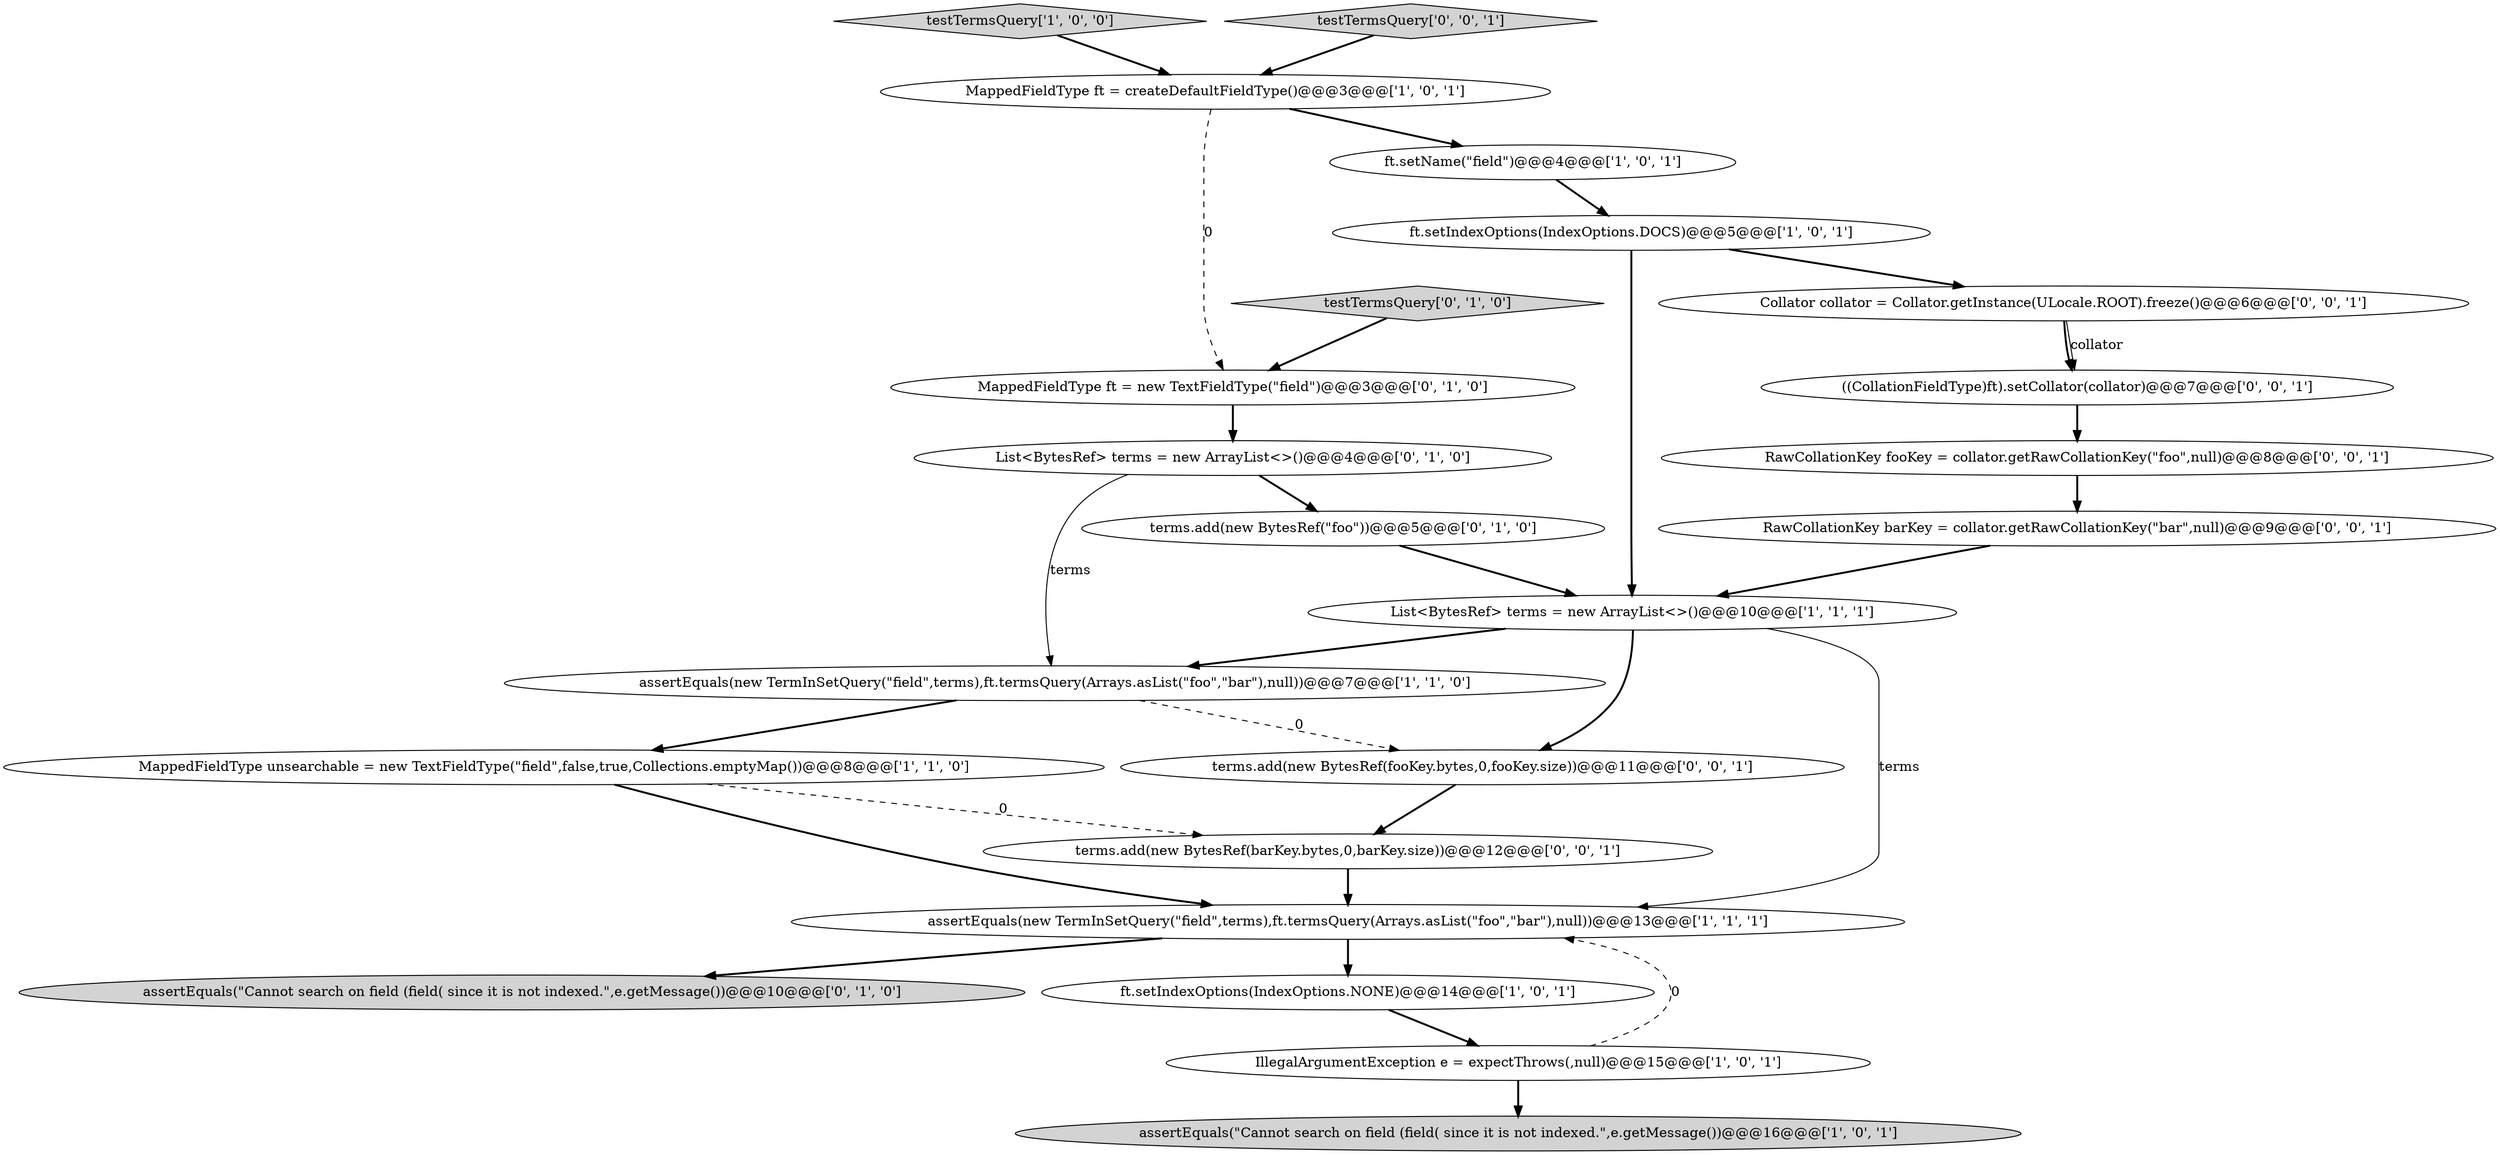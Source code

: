 digraph {
0 [style = filled, label = "assertEquals(new TermInSetQuery(\"field\",terms),ft.termsQuery(Arrays.asList(\"foo\",\"bar\"),null))@@@13@@@['1', '1', '1']", fillcolor = white, shape = ellipse image = "AAA0AAABBB1BBB"];
8 [style = filled, label = "ft.setIndexOptions(IndexOptions.DOCS)@@@5@@@['1', '0', '1']", fillcolor = white, shape = ellipse image = "AAA0AAABBB1BBB"];
12 [style = filled, label = "assertEquals(\"Cannot search on field (field( since it is not indexed.\",e.getMessage())@@@10@@@['0', '1', '0']", fillcolor = lightgray, shape = ellipse image = "AAA0AAABBB2BBB"];
4 [style = filled, label = "List<BytesRef> terms = new ArrayList<>()@@@10@@@['1', '1', '1']", fillcolor = white, shape = ellipse image = "AAA0AAABBB1BBB"];
6 [style = filled, label = "testTermsQuery['1', '0', '0']", fillcolor = lightgray, shape = diamond image = "AAA0AAABBB1BBB"];
21 [style = filled, label = "Collator collator = Collator.getInstance(ULocale.ROOT).freeze()@@@6@@@['0', '0', '1']", fillcolor = white, shape = ellipse image = "AAA0AAABBB3BBB"];
15 [style = filled, label = "testTermsQuery['0', '1', '0']", fillcolor = lightgray, shape = diamond image = "AAA0AAABBB2BBB"];
11 [style = filled, label = "terms.add(new BytesRef(\"foo\"))@@@5@@@['0', '1', '0']", fillcolor = white, shape = ellipse image = "AAA0AAABBB2BBB"];
3 [style = filled, label = "MappedFieldType ft = createDefaultFieldType()@@@3@@@['1', '0', '1']", fillcolor = white, shape = ellipse image = "AAA0AAABBB1BBB"];
1 [style = filled, label = "MappedFieldType unsearchable = new TextFieldType(\"field\",false,true,Collections.emptyMap())@@@8@@@['1', '1', '0']", fillcolor = white, shape = ellipse image = "AAA0AAABBB1BBB"];
18 [style = filled, label = "RawCollationKey barKey = collator.getRawCollationKey(\"bar\",null)@@@9@@@['0', '0', '1']", fillcolor = white, shape = ellipse image = "AAA0AAABBB3BBB"];
7 [style = filled, label = "ft.setName(\"field\")@@@4@@@['1', '0', '1']", fillcolor = white, shape = ellipse image = "AAA0AAABBB1BBB"];
22 [style = filled, label = "((CollationFieldType)ft).setCollator(collator)@@@7@@@['0', '0', '1']", fillcolor = white, shape = ellipse image = "AAA0AAABBB3BBB"];
9 [style = filled, label = "IllegalArgumentException e = expectThrows(,null)@@@15@@@['1', '0', '1']", fillcolor = white, shape = ellipse image = "AAA0AAABBB1BBB"];
13 [style = filled, label = "MappedFieldType ft = new TextFieldType(\"field\")@@@3@@@['0', '1', '0']", fillcolor = white, shape = ellipse image = "AAA1AAABBB2BBB"];
16 [style = filled, label = "terms.add(new BytesRef(barKey.bytes,0,barKey.size))@@@12@@@['0', '0', '1']", fillcolor = white, shape = ellipse image = "AAA0AAABBB3BBB"];
14 [style = filled, label = "List<BytesRef> terms = new ArrayList<>()@@@4@@@['0', '1', '0']", fillcolor = white, shape = ellipse image = "AAA0AAABBB2BBB"];
5 [style = filled, label = "assertEquals(new TermInSetQuery(\"field\",terms),ft.termsQuery(Arrays.asList(\"foo\",\"bar\"),null))@@@7@@@['1', '1', '0']", fillcolor = white, shape = ellipse image = "AAA0AAABBB1BBB"];
10 [style = filled, label = "ft.setIndexOptions(IndexOptions.NONE)@@@14@@@['1', '0', '1']", fillcolor = white, shape = ellipse image = "AAA0AAABBB1BBB"];
17 [style = filled, label = "testTermsQuery['0', '0', '1']", fillcolor = lightgray, shape = diamond image = "AAA0AAABBB3BBB"];
19 [style = filled, label = "RawCollationKey fooKey = collator.getRawCollationKey(\"foo\",null)@@@8@@@['0', '0', '1']", fillcolor = white, shape = ellipse image = "AAA0AAABBB3BBB"];
20 [style = filled, label = "terms.add(new BytesRef(fooKey.bytes,0,fooKey.size))@@@11@@@['0', '0', '1']", fillcolor = white, shape = ellipse image = "AAA0AAABBB3BBB"];
2 [style = filled, label = "assertEquals(\"Cannot search on field (field( since it is not indexed.\",e.getMessage())@@@16@@@['1', '0', '1']", fillcolor = lightgray, shape = ellipse image = "AAA0AAABBB1BBB"];
22->19 [style = bold, label=""];
11->4 [style = bold, label=""];
7->8 [style = bold, label=""];
21->22 [style = bold, label=""];
8->4 [style = bold, label=""];
20->16 [style = bold, label=""];
10->9 [style = bold, label=""];
5->1 [style = bold, label=""];
4->5 [style = bold, label=""];
9->2 [style = bold, label=""];
16->0 [style = bold, label=""];
17->3 [style = bold, label=""];
14->11 [style = bold, label=""];
3->7 [style = bold, label=""];
3->13 [style = dashed, label="0"];
4->20 [style = bold, label=""];
8->21 [style = bold, label=""];
0->10 [style = bold, label=""];
14->5 [style = solid, label="terms"];
0->12 [style = bold, label=""];
6->3 [style = bold, label=""];
5->20 [style = dashed, label="0"];
15->13 [style = bold, label=""];
9->0 [style = dashed, label="0"];
1->16 [style = dashed, label="0"];
4->0 [style = solid, label="terms"];
13->14 [style = bold, label=""];
21->22 [style = solid, label="collator"];
19->18 [style = bold, label=""];
18->4 [style = bold, label=""];
1->0 [style = bold, label=""];
}
